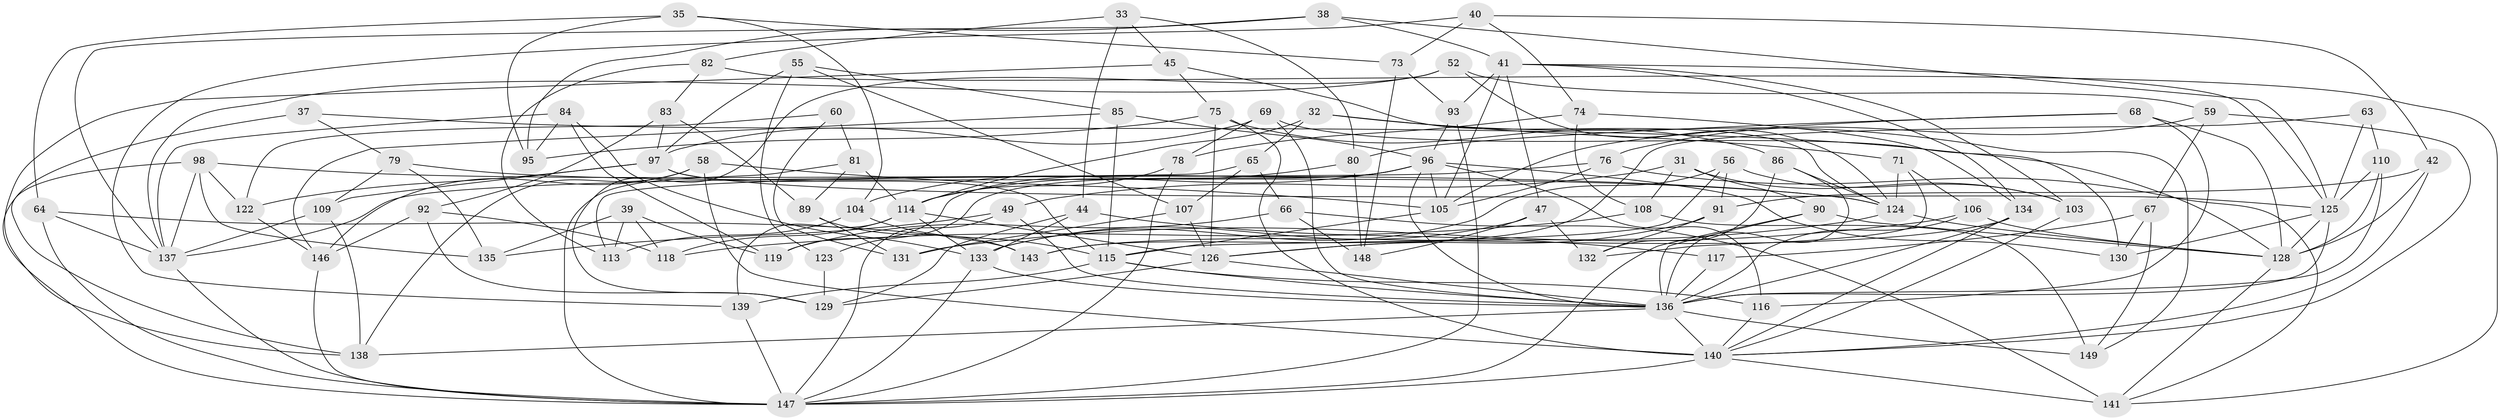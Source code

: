 // original degree distribution, {4: 1.0}
// Generated by graph-tools (version 1.1) at 2025/01/03/04/25 22:01:03]
// undirected, 89 vertices, 214 edges
graph export_dot {
graph [start="1"]
  node [color=gray90,style=filled];
  31;
  32;
  33;
  35;
  37;
  38;
  39;
  40;
  41 [super="+15+26"];
  42;
  44;
  45;
  47;
  49;
  52;
  55;
  56;
  58;
  59;
  60;
  63;
  64;
  65;
  66;
  67;
  68;
  69;
  71;
  73;
  74;
  75 [super="+70"];
  76;
  78;
  79;
  80;
  81 [super="+46"];
  82;
  83;
  84;
  85;
  86;
  89;
  90;
  91;
  92;
  93;
  95;
  96 [super="+3+5+88"];
  97 [super="+16"];
  98 [super="+2"];
  103;
  104;
  105 [super="+43"];
  106;
  107;
  108;
  109 [super="+101"];
  110 [super="+34"];
  113;
  114 [super="+51"];
  115 [super="+72"];
  116;
  117;
  118;
  119;
  122;
  123;
  124 [super="+53"];
  125 [super="+29+54"];
  126 [super="+14+24"];
  128 [super="+19+87+61"];
  129 [super="+48"];
  130;
  131;
  132;
  133 [super="+120"];
  134 [super="+112"];
  135;
  136 [super="+1+7+20+21+127+94+111"];
  137 [super="+23+100"];
  138 [super="+10"];
  139;
  140 [super="+99+121+102"];
  141 [super="+62"];
  143;
  146 [super="+145"];
  147 [super="+57+22+144"];
  148;
  149;
  31 -- 49;
  31 -- 90;
  31 -- 108;
  31 -- 103;
  32 -- 65;
  32 -- 114;
  32 -- 149;
  32 -- 71;
  33 -- 44;
  33 -- 82;
  33 -- 80;
  33 -- 45;
  35 -- 95;
  35 -- 104;
  35 -- 64;
  35 -- 73;
  37 -- 79;
  37 -- 138 [weight=2];
  37 -- 128;
  38 -- 95;
  38 -- 41;
  38 -- 137;
  38 -- 125;
  39 -- 119;
  39 -- 135;
  39 -- 118;
  39 -- 113;
  40 -- 74;
  40 -- 139;
  40 -- 73;
  40 -- 42;
  41 -- 47;
  41 -- 103;
  41 -- 93;
  41 -- 105 [weight=2];
  41 -- 134;
  41 -- 125;
  42 -- 140;
  42 -- 91;
  42 -- 128;
  44 -- 117;
  44 -- 129;
  44 -- 133;
  45 -- 138;
  45 -- 75;
  45 -- 124;
  47 -- 133;
  47 -- 132;
  47 -- 148;
  49 -- 135;
  49 -- 136;
  49 -- 147;
  52 -- 137;
  52 -- 59;
  52 -- 124;
  52 -- 129;
  55 -- 107;
  55 -- 123;
  55 -- 85;
  55 -- 97;
  56 -- 91;
  56 -- 103;
  56 -- 115;
  56 -- 133;
  58 -- 105;
  58 -- 138;
  58 -- 140;
  58 -- 146;
  59 -- 67;
  59 -- 76;
  59 -- 140;
  60 -- 122;
  60 -- 81 [weight=2];
  60 -- 131;
  63 -- 110 [weight=2];
  63 -- 143;
  63 -- 125;
  64 -- 137;
  64 -- 143;
  64 -- 147;
  65 -- 113;
  65 -- 107;
  65 -- 66;
  66 -- 141;
  66 -- 148;
  66 -- 119;
  67 -- 117;
  67 -- 149;
  67 -- 130;
  68 -- 80;
  68 -- 105;
  68 -- 116;
  68 -- 128;
  69 -- 130;
  69 -- 78;
  69 -- 97;
  69 -- 136;
  71 -- 106;
  71 -- 132;
  71 -- 124;
  73 -- 148;
  73 -- 93;
  74 -- 78;
  74 -- 108;
  74 -- 134;
  75 -- 86;
  75 -- 140;
  75 -- 126 [weight=2];
  75 -- 95;
  76 -- 141;
  76 -- 137;
  76 -- 105;
  78 -- 114;
  78 -- 147;
  79 -- 109;
  79 -- 135;
  79 -- 124;
  80 -- 104;
  80 -- 148;
  81 -- 89;
  81 -- 147 [weight=2];
  81 -- 114;
  82 -- 83;
  82 -- 113;
  82 -- 141;
  83 -- 89;
  83 -- 92;
  83 -- 97;
  84 -- 95;
  84 -- 119;
  84 -- 137;
  84 -- 133;
  85 -- 146;
  85 -- 96;
  85 -- 115;
  86 -- 124;
  86 -- 132;
  86 -- 136;
  89 -- 143;
  89 -- 131;
  90 -- 136;
  90 -- 147;
  90 -- 128;
  91 -- 132;
  91 -- 126;
  92 -- 118;
  92 -- 129;
  92 -- 146;
  93 -- 147;
  93 -- 96;
  96 -- 114 [weight=2];
  96 -- 119;
  96 -- 130;
  96 -- 105 [weight=2];
  96 -- 116;
  96 -- 136 [weight=4];
  96 -- 123;
  97 -- 122;
  97 -- 125;
  97 -- 115;
  97 -- 109 [weight=2];
  98 -- 122;
  98 -- 135;
  98 -- 124;
  98 -- 147;
  98 -- 137 [weight=2];
  103 -- 140;
  104 -- 113;
  104 -- 115;
  105 -- 115;
  106 -- 131;
  106 -- 128;
  106 -- 136;
  107 -- 131;
  107 -- 126;
  108 -- 118;
  108 -- 149;
  109 -- 137 [weight=2];
  109 -- 138;
  110 -- 128 [weight=2];
  110 -- 136;
  110 -- 125;
  114 -- 126;
  114 -- 133 [weight=2];
  114 -- 139;
  114 -- 118;
  115 -- 116;
  115 -- 139;
  115 -- 136;
  116 -- 140;
  117 -- 136 [weight=2];
  122 -- 146;
  123 -- 129 [weight=2];
  124 -- 126;
  124 -- 128;
  125 -- 136;
  125 -- 128;
  125 -- 130;
  126 -- 129;
  126 -- 136;
  128 -- 141;
  133 -- 147;
  133 -- 136;
  134 -- 143;
  134 -- 136 [weight=2];
  134 -- 140;
  136 -- 138;
  136 -- 149;
  136 -- 140 [weight=2];
  137 -- 147;
  139 -- 147;
  140 -- 147 [weight=3];
  140 -- 141 [weight=2];
  146 -- 147 [weight=2];
}
